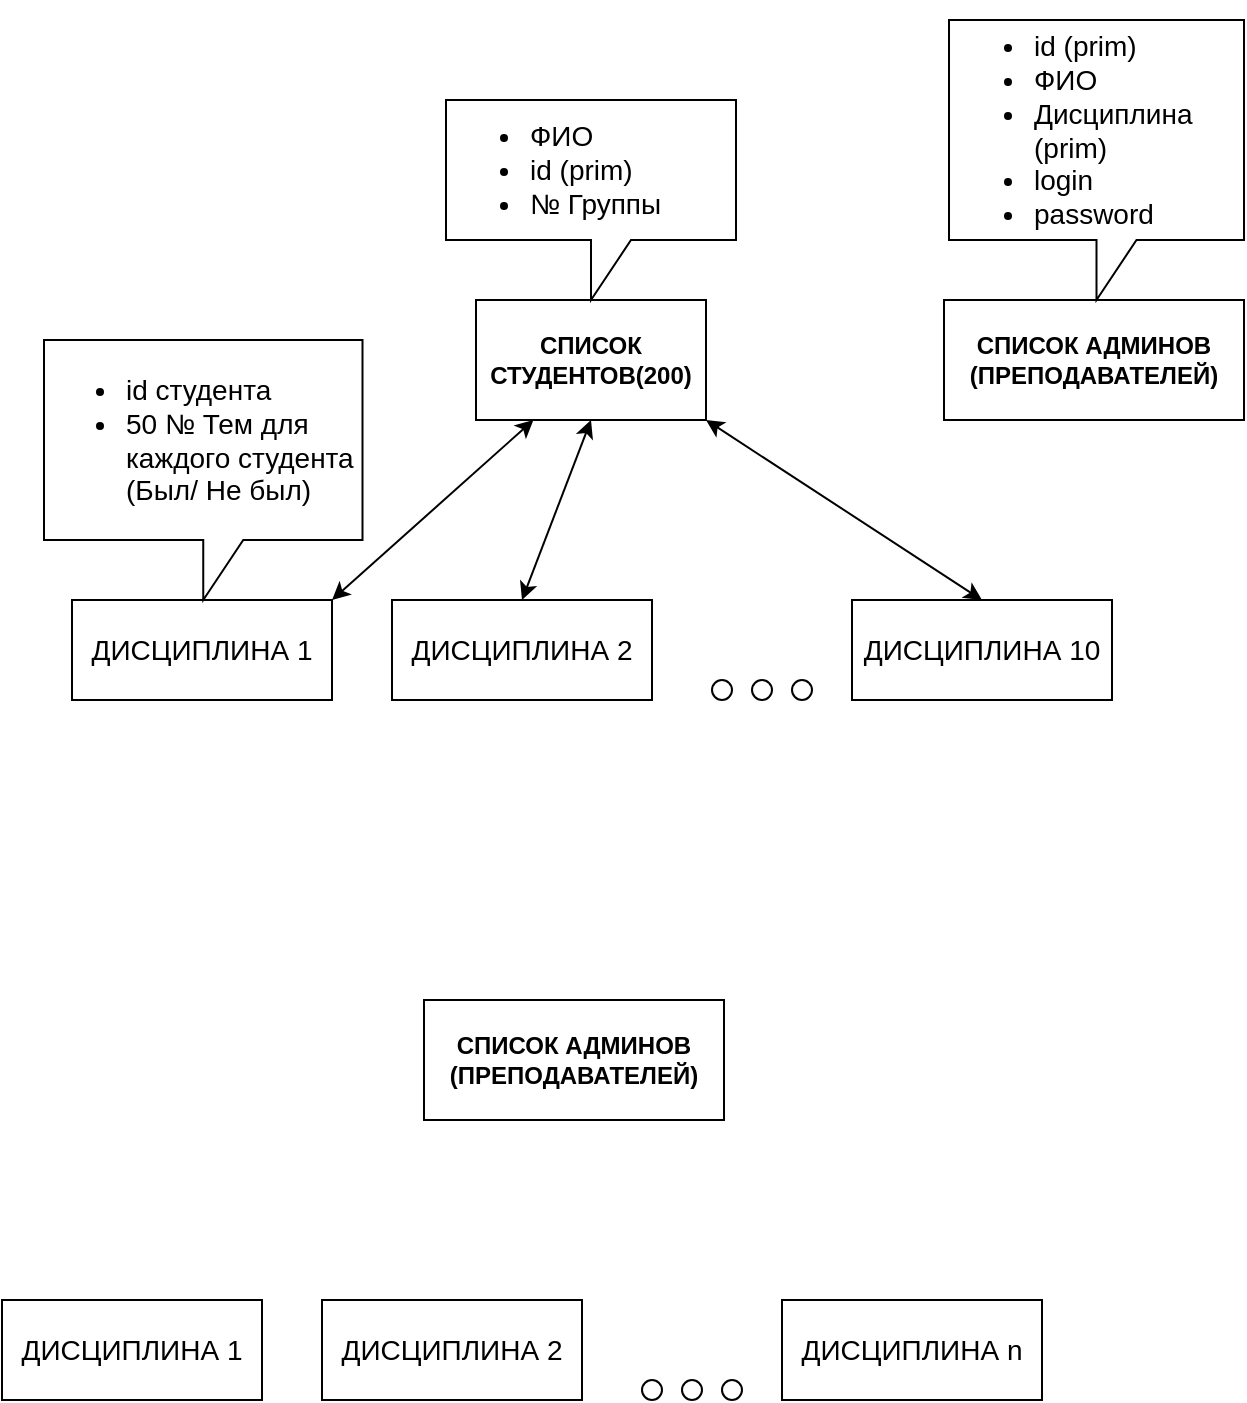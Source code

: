 <mxfile version="20.8.13" type="device" pages="5"><diagram id="H3z1fRxxmtfAui5TEs2_" name="db_main"><mxGraphModel dx="1050" dy="536" grid="1" gridSize="10" guides="1" tooltips="1" connect="1" arrows="1" fold="1" page="1" pageScale="1" pageWidth="827" pageHeight="1169" math="0" shadow="0"><root><mxCell id="0"/><mxCell id="1" parent="0"/><mxCell id="1p4kCCo7Tg7R1w2a4LeE-6" value="&lt;b&gt;СПИСОК СТУДЕНТОВ(200)&lt;/b&gt;" style="rounded=0;whiteSpace=wrap;html=1;" parent="1" vertex="1"><mxGeometry x="356" y="220" width="115" height="60" as="geometry"/></mxCell><mxCell id="1p4kCCo7Tg7R1w2a4LeE-7" value="&lt;div align=&quot;left&quot;&gt;&lt;ul&gt;&lt;li&gt;ФИО&lt;/li&gt;&lt;li&gt;id (prim)&lt;/li&gt;&lt;li&gt;№ Группы&lt;/li&gt;&lt;/ul&gt;&lt;/div&gt;" style="shape=callout;whiteSpace=wrap;html=1;perimeter=calloutPerimeter;fontSize=14;align=left;" parent="1" vertex="1"><mxGeometry x="341" y="120" width="145" height="100" as="geometry"/></mxCell><mxCell id="1p4kCCo7Tg7R1w2a4LeE-11" value="ДИСЦИПЛИНА 1" style="rounded=0;whiteSpace=wrap;html=1;fontSize=14;" parent="1" vertex="1"><mxGeometry x="154" y="370" width="130" height="50" as="geometry"/></mxCell><mxCell id="1p4kCCo7Tg7R1w2a4LeE-12" value="ДИСЦИПЛИНА 2" style="rounded=0;whiteSpace=wrap;html=1;fontSize=14;" parent="1" vertex="1"><mxGeometry x="314" y="370" width="130" height="50" as="geometry"/></mxCell><mxCell id="1p4kCCo7Tg7R1w2a4LeE-13" value="" style="ellipse;whiteSpace=wrap;html=1;aspect=fixed;fontSize=14;" parent="1" vertex="1"><mxGeometry x="474" y="410" width="10" height="10" as="geometry"/></mxCell><mxCell id="1p4kCCo7Tg7R1w2a4LeE-14" value="" style="ellipse;whiteSpace=wrap;html=1;aspect=fixed;fontSize=14;" parent="1" vertex="1"><mxGeometry x="494" y="410" width="10" height="10" as="geometry"/></mxCell><mxCell id="1p4kCCo7Tg7R1w2a4LeE-15" value="" style="ellipse;whiteSpace=wrap;html=1;aspect=fixed;fontSize=14;" parent="1" vertex="1"><mxGeometry x="514" y="410" width="10" height="10" as="geometry"/></mxCell><mxCell id="1p4kCCo7Tg7R1w2a4LeE-16" value="ДИСЦИПЛИНА 10" style="rounded=0;whiteSpace=wrap;html=1;fontSize=14;" parent="1" vertex="1"><mxGeometry x="544" y="370" width="130" height="50" as="geometry"/></mxCell><mxCell id="1p4kCCo7Tg7R1w2a4LeE-17" value="&lt;div align=&quot;left&quot;&gt;&lt;ul&gt;&lt;li&gt;id студента&lt;/li&gt;&lt;li&gt;&lt;div&gt;50 № Тем для каждого студента (Был/ Не был)&lt;br&gt;&lt;/div&gt;&lt;/li&gt;&lt;/ul&gt;&lt;/div&gt;" style="shape=callout;whiteSpace=wrap;html=1;perimeter=calloutPerimeter;fontSize=14;rotation=0;" parent="1" vertex="1"><mxGeometry x="140" y="240" width="159.25" height="130" as="geometry"/></mxCell><mxCell id="1p4kCCo7Tg7R1w2a4LeE-34" value="" style="endArrow=classic;startArrow=classic;html=1;rounded=0;fontSize=14;strokeWidth=1;entryX=0.25;entryY=1;entryDx=0;entryDy=0;exitX=1;exitY=0;exitDx=0;exitDy=0;" parent="1" source="1p4kCCo7Tg7R1w2a4LeE-11" target="1p4kCCo7Tg7R1w2a4LeE-6" edge="1"><mxGeometry width="50" height="50" relative="1" as="geometry"><mxPoint x="390" y="320" as="sourcePoint"/><mxPoint x="440" y="270" as="targetPoint"/><Array as="points"/></mxGeometry></mxCell><mxCell id="1p4kCCo7Tg7R1w2a4LeE-36" value="" style="endArrow=classic;startArrow=classic;html=1;rounded=0;fontSize=14;strokeWidth=1;entryX=0.5;entryY=1;entryDx=0;entryDy=0;exitX=0.5;exitY=0;exitDx=0;exitDy=0;" parent="1" source="1p4kCCo7Tg7R1w2a4LeE-12" target="1p4kCCo7Tg7R1w2a4LeE-6" edge="1"><mxGeometry width="50" height="50" relative="1" as="geometry"><mxPoint x="294" y="380" as="sourcePoint"/><mxPoint x="423.5" y="290" as="targetPoint"/><Array as="points"/></mxGeometry></mxCell><mxCell id="1p4kCCo7Tg7R1w2a4LeE-37" value="" style="endArrow=classic;startArrow=classic;html=1;rounded=0;fontSize=14;strokeWidth=1;exitX=0.5;exitY=0;exitDx=0;exitDy=0;entryX=1;entryY=1;entryDx=0;entryDy=0;" parent="1" source="1p4kCCo7Tg7R1w2a4LeE-16" target="1p4kCCo7Tg7R1w2a4LeE-6" edge="1"><mxGeometry width="50" height="50" relative="1" as="geometry"><mxPoint x="389" y="380" as="sourcePoint"/><mxPoint x="410" y="280" as="targetPoint"/><Array as="points"/></mxGeometry></mxCell><mxCell id="WbHsT8gpbQI9jYyJsPbB-1" value="&lt;div&gt;&lt;b&gt;СПИСОК АДМИНОВ&lt;/b&gt;&lt;/div&gt;&lt;div&gt;&lt;b&gt;(ПРЕПОДАВАТЕЛЕЙ)&lt;/b&gt;&lt;/div&gt;" style="rounded=0;whiteSpace=wrap;html=1;" parent="1" vertex="1"><mxGeometry x="590" y="220" width="150" height="60" as="geometry"/></mxCell><mxCell id="WbHsT8gpbQI9jYyJsPbB-2" value="&lt;div align=&quot;left&quot;&gt;&lt;ul&gt;&lt;li&gt;id (prim)&lt;/li&gt;&lt;li&gt;ФИО&lt;/li&gt;&lt;li&gt;Дисциплина (prim)&lt;/li&gt;&lt;li&gt;login&lt;/li&gt;&lt;li&gt;password&lt;br&gt;&lt;/li&gt;&lt;/ul&gt;&lt;/div&gt;" style="shape=callout;whiteSpace=wrap;html=1;perimeter=calloutPerimeter;fontSize=14;align=left;" parent="1" vertex="1"><mxGeometry x="592.5" y="80" width="147.5" height="140" as="geometry"/></mxCell><mxCell id="lc1674E4g9F0rDx97evh-1" value="&lt;div&gt;&lt;b&gt;СПИСОК АДМИНОВ&lt;/b&gt;&lt;/div&gt;&lt;div&gt;&lt;b&gt;(ПРЕПОДАВАТЕЛЕЙ)&lt;/b&gt;&lt;/div&gt;" style="rounded=0;whiteSpace=wrap;html=1;" parent="1" vertex="1"><mxGeometry x="330" y="570" width="150" height="60" as="geometry"/></mxCell><mxCell id="lc1674E4g9F0rDx97evh-3" value="ДИСЦИПЛИНА 1" style="rounded=0;whiteSpace=wrap;html=1;fontSize=14;" parent="1" vertex="1"><mxGeometry x="119" y="720" width="130" height="50" as="geometry"/></mxCell><mxCell id="lc1674E4g9F0rDx97evh-4" value="ДИСЦИПЛИНА 2" style="rounded=0;whiteSpace=wrap;html=1;fontSize=14;" parent="1" vertex="1"><mxGeometry x="279" y="720" width="130" height="50" as="geometry"/></mxCell><mxCell id="lc1674E4g9F0rDx97evh-5" value="" style="ellipse;whiteSpace=wrap;html=1;aspect=fixed;fontSize=14;" parent="1" vertex="1"><mxGeometry x="439" y="760" width="10" height="10" as="geometry"/></mxCell><mxCell id="lc1674E4g9F0rDx97evh-6" value="" style="ellipse;whiteSpace=wrap;html=1;aspect=fixed;fontSize=14;" parent="1" vertex="1"><mxGeometry x="459" y="760" width="10" height="10" as="geometry"/></mxCell><mxCell id="lc1674E4g9F0rDx97evh-7" value="" style="ellipse;whiteSpace=wrap;html=1;aspect=fixed;fontSize=14;" parent="1" vertex="1"><mxGeometry x="479" y="760" width="10" height="10" as="geometry"/></mxCell><mxCell id="lc1674E4g9F0rDx97evh-8" value="ДИСЦИПЛИНА n" style="rounded=0;whiteSpace=wrap;html=1;fontSize=14;" parent="1" vertex="1"><mxGeometry x="509" y="720" width="130" height="50" as="geometry"/></mxCell></root></mxGraphModel></diagram><diagram id="ak_hgXHe-QGhJetCaG42" name="show_result"><mxGraphModel dx="1500" dy="766" grid="1" gridSize="10" guides="1" tooltips="1" connect="1" arrows="1" fold="1" page="1" pageScale="1" pageWidth="827" pageHeight="1169" math="0" shadow="0"><root><mxCell id="0"/><mxCell id="1" parent="0"/><mxCell id="hrRn6Tapt2A13T-e5H3b-41" value="" style="edgeStyle=orthogonalEdgeStyle;rounded=0;orthogonalLoop=1;jettySize=auto;html=1;fontSize=14;strokeWidth=1;" parent="1" source="9iq5qGJdiig741qk1qxT-4" target="hrRn6Tapt2A13T-e5H3b-17" edge="1"><mxGeometry relative="1" as="geometry"><Array as="points"><mxPoint x="160" y="355"/></Array></mxGeometry></mxCell><mxCell id="pCSbbuvdth7XlMWZtRkB-2" style="edgeStyle=orthogonalEdgeStyle;rounded=0;orthogonalLoop=1;jettySize=auto;html=1;entryX=0.5;entryY=0;entryDx=0;entryDy=0;" parent="1" source="9iq5qGJdiig741qk1qxT-4" target="pCSbbuvdth7XlMWZtRkB-1" edge="1"><mxGeometry relative="1" as="geometry"/></mxCell><mxCell id="9iq5qGJdiig741qk1qxT-4" value="&lt;div&gt;ЗАПРОС В БД, УЧИТЫВАЯ ПАРАМЕТРЫ:&lt;/div&gt;&lt;div align=&quot;left&quot;&gt;&lt;ul&gt;&lt;li&gt;Группа&lt;/li&gt;&lt;li&gt;Преподаватель&lt;br&gt;&lt;/li&gt;&lt;/ul&gt;&lt;/div&gt;" style="rounded=0;whiteSpace=wrap;html=1;fontSize=14;" parent="1" vertex="1"><mxGeometry x="327" y="290" width="173.5" height="130" as="geometry"/></mxCell><mxCell id="hrRn6Tapt2A13T-e5H3b-4" style="edgeStyle=orthogonalEdgeStyle;rounded=0;orthogonalLoop=1;jettySize=auto;html=1;entryX=0.5;entryY=0;entryDx=0;entryDy=0;fontSize=14;strokeWidth=1;" parent="1" source="hrRn6Tapt2A13T-e5H3b-1" target="hrRn6Tapt2A13T-e5H3b-2" edge="1"><mxGeometry relative="1" as="geometry"/></mxCell><mxCell id="hrRn6Tapt2A13T-e5H3b-1" value="ХОЧУ ПОСМОТРЕТЬ ПРОПУСКИ" style="rounded=0;whiteSpace=wrap;html=1;fontSize=14;" parent="1" vertex="1"><mxGeometry x="346" y="10" width="136" height="60" as="geometry"/></mxCell><mxCell id="hrRn6Tapt2A13T-e5H3b-8" value="" style="edgeStyle=orthogonalEdgeStyle;rounded=0;orthogonalLoop=1;jettySize=auto;html=1;fontSize=14;strokeWidth=1;" parent="1" source="hrRn6Tapt2A13T-e5H3b-2" target="hrRn6Tapt2A13T-e5H3b-7" edge="1"><mxGeometry relative="1" as="geometry"/></mxCell><mxCell id="hrRn6Tapt2A13T-e5H3b-2" value="ПО КОНКРЕТНОЙ &lt;b&gt;ГРУППЕ&lt;/b&gt;" style="rounded=0;whiteSpace=wrap;html=1;fontSize=14;" parent="1" vertex="1"><mxGeometry x="354" y="90" width="120" height="60" as="geometry"/></mxCell><mxCell id="hrRn6Tapt2A13T-e5H3b-9" value="" style="edgeStyle=orthogonalEdgeStyle;rounded=0;orthogonalLoop=1;jettySize=auto;html=1;fontSize=14;strokeWidth=1;" parent="1" source="hrRn6Tapt2A13T-e5H3b-7" target="9iq5qGJdiig741qk1qxT-4" edge="1"><mxGeometry relative="1" as="geometry"/></mxCell><mxCell id="hrRn6Tapt2A13T-e5H3b-7" value="&lt;div&gt;ВЫБОР &lt;br&gt;&lt;/div&gt;&lt;div&gt;&lt;b&gt;ГРУППЫ&lt;br&gt;&lt;/b&gt;&lt;/div&gt;" style="rounded=0;whiteSpace=wrap;html=1;fontSize=14;" parent="1" vertex="1"><mxGeometry x="354" y="200" width="120" height="60" as="geometry"/></mxCell><mxCell id="hrRn6Tapt2A13T-e5H3b-17" value="&lt;div&gt;ПРЕДСТАВЛЕНИЕ РЕЗУЛЬТАТОВ В ФОРМЕ:&lt;/div&gt;&lt;div&gt;&lt;br&gt;&lt;/div&gt;" style="rounded=0;whiteSpace=wrap;html=1;fontSize=14;" parent="1" vertex="1"><mxGeometry x="90" y="410" width="140" height="80" as="geometry"/></mxCell><mxCell id="hrRn6Tapt2A13T-e5H3b-28" value="Отчёт по пропускам &quot;Предмет 1&quot;" style="shape=table;startSize=30;container=1;collapsible=0;childLayout=tableLayout;fontStyle=1;align=center;fontSize=14;" parent="1" vertex="1"><mxGeometry x="30" y="490" width="260" height="203" as="geometry"/></mxCell><mxCell id="hrRn6Tapt2A13T-e5H3b-29" value="" style="shape=tableRow;horizontal=0;startSize=0;swimlaneHead=0;swimlaneBody=0;top=0;left=0;bottom=0;right=0;collapsible=0;dropTarget=0;fillColor=none;points=[[0,0.5],[1,0.5]];portConstraint=eastwest;fontSize=14;" parent="hrRn6Tapt2A13T-e5H3b-28" vertex="1"><mxGeometry y="30" width="260" height="60" as="geometry"/></mxCell><mxCell id="hrRn6Tapt2A13T-e5H3b-30" value="" style="shape=partialRectangle;html=1;whiteSpace=wrap;connectable=0;fillColor=none;top=0;left=0;bottom=0;right=0;overflow=hidden;fontSize=14;" parent="hrRn6Tapt2A13T-e5H3b-29" vertex="1"><mxGeometry width="86" height="60" as="geometry"><mxRectangle width="86" height="60" as="alternateBounds"/></mxGeometry></mxCell><mxCell id="hrRn6Tapt2A13T-e5H3b-31" value="Тема№1" style="shape=partialRectangle;html=1;whiteSpace=wrap;connectable=0;fillColor=none;top=0;left=0;bottom=0;right=0;overflow=hidden;fontSize=14;" parent="hrRn6Tapt2A13T-e5H3b-29" vertex="1"><mxGeometry x="86" width="90" height="60" as="geometry"><mxRectangle width="90" height="60" as="alternateBounds"/></mxGeometry></mxCell><mxCell id="hrRn6Tapt2A13T-e5H3b-32" value="Тема№2" style="shape=partialRectangle;html=1;whiteSpace=wrap;connectable=0;fillColor=none;top=0;left=0;bottom=0;right=0;overflow=hidden;fontSize=14;" parent="hrRn6Tapt2A13T-e5H3b-29" vertex="1"><mxGeometry x="176" width="84" height="60" as="geometry"><mxRectangle width="84" height="60" as="alternateBounds"/></mxGeometry></mxCell><mxCell id="hrRn6Tapt2A13T-e5H3b-33" value="" style="shape=tableRow;horizontal=0;startSize=0;swimlaneHead=0;swimlaneBody=0;top=0;left=0;bottom=0;right=0;collapsible=0;dropTarget=0;fillColor=none;points=[[0,0.5],[1,0.5]];portConstraint=eastwest;fontSize=14;" parent="hrRn6Tapt2A13T-e5H3b-28" vertex="1"><mxGeometry y="90" width="260" height="56" as="geometry"/></mxCell><mxCell id="hrRn6Tapt2A13T-e5H3b-34" value="ФИО 1" style="shape=partialRectangle;html=1;whiteSpace=wrap;connectable=0;fillColor=none;top=0;left=0;bottom=0;right=0;overflow=hidden;fontSize=14;" parent="hrRn6Tapt2A13T-e5H3b-33" vertex="1"><mxGeometry width="86" height="56" as="geometry"><mxRectangle width="86" height="56" as="alternateBounds"/></mxGeometry></mxCell><mxCell id="hrRn6Tapt2A13T-e5H3b-35" value="Был/Не был" style="shape=partialRectangle;html=1;whiteSpace=wrap;connectable=0;fillColor=none;top=0;left=0;bottom=0;right=0;overflow=hidden;fontSize=14;" parent="hrRn6Tapt2A13T-e5H3b-33" vertex="1"><mxGeometry x="86" width="90" height="56" as="geometry"><mxRectangle width="90" height="56" as="alternateBounds"/></mxGeometry></mxCell><mxCell id="hrRn6Tapt2A13T-e5H3b-36" value="..." style="shape=partialRectangle;html=1;whiteSpace=wrap;connectable=0;fillColor=none;top=0;left=0;bottom=0;right=0;overflow=hidden;fontSize=14;" parent="hrRn6Tapt2A13T-e5H3b-33" vertex="1"><mxGeometry x="176" width="84" height="56" as="geometry"><mxRectangle width="84" height="56" as="alternateBounds"/></mxGeometry></mxCell><mxCell id="hrRn6Tapt2A13T-e5H3b-37" value="" style="shape=tableRow;horizontal=0;startSize=0;swimlaneHead=0;swimlaneBody=0;top=0;left=0;bottom=0;right=0;collapsible=0;dropTarget=0;fillColor=none;points=[[0,0.5],[1,0.5]];portConstraint=eastwest;fontSize=14;" parent="hrRn6Tapt2A13T-e5H3b-28" vertex="1"><mxGeometry y="146" width="260" height="57" as="geometry"/></mxCell><mxCell id="hrRn6Tapt2A13T-e5H3b-38" value="ФИО 2" style="shape=partialRectangle;html=1;whiteSpace=wrap;connectable=0;fillColor=none;top=0;left=0;bottom=0;right=0;overflow=hidden;fontSize=14;" parent="hrRn6Tapt2A13T-e5H3b-37" vertex="1"><mxGeometry width="86" height="57" as="geometry"><mxRectangle width="86" height="57" as="alternateBounds"/></mxGeometry></mxCell><mxCell id="hrRn6Tapt2A13T-e5H3b-39" value="...." style="shape=partialRectangle;html=1;whiteSpace=wrap;connectable=0;fillColor=none;top=0;left=0;bottom=0;right=0;overflow=hidden;fontSize=14;" parent="hrRn6Tapt2A13T-e5H3b-37" vertex="1"><mxGeometry x="86" width="90" height="57" as="geometry"><mxRectangle width="90" height="57" as="alternateBounds"/></mxGeometry></mxCell><mxCell id="hrRn6Tapt2A13T-e5H3b-40" value="...." style="shape=partialRectangle;html=1;whiteSpace=wrap;connectable=0;fillColor=none;top=0;left=0;bottom=0;right=0;overflow=hidden;fontSize=14;" parent="hrRn6Tapt2A13T-e5H3b-37" vertex="1"><mxGeometry x="176" width="84" height="57" as="geometry"><mxRectangle width="84" height="57" as="alternateBounds"/></mxGeometry></mxCell><mxCell id="frYpmijDT2YbZrAn03By-1" value="" style="edgeStyle=orthogonalEdgeStyle;rounded=0;orthogonalLoop=1;jettySize=auto;html=1;" edge="1" parent="1" source="pCSbbuvdth7XlMWZtRkB-1" target="pCSbbuvdth7XlMWZtRkB-3"><mxGeometry relative="1" as="geometry"/></mxCell><mxCell id="pCSbbuvdth7XlMWZtRkB-1" value="&lt;b&gt;ФОРМИРОВАНИЕ СПИСКА СО СТАТИСТИКОЙ ПО ВСЕМ ПРЕДМЕТАМ ДЛЯ КАЖДОГО СТУДЕНТА&lt;/b&gt;" style="rounded=0;whiteSpace=wrap;html=1;" parent="1" vertex="1"><mxGeometry x="550" y="410" width="190" height="80" as="geometry"/></mxCell><mxCell id="pCSbbuvdth7XlMWZtRkB-3" value="ПО ЩЕЛЧКУ НА &lt;b&gt;ФИО &lt;/b&gt;СТУДЕНТА ПОКАЗ ЕГО В ПРАВОЙ ЧАСТИ ЭКРАНА" style="rounded=0;whiteSpace=wrap;html=1;" parent="1" vertex="1"><mxGeometry x="582.5" y="530" width="125" height="105" as="geometry"/></mxCell></root></mxGraphModel></diagram><diagram id="rSMERT0PvRXMpHC2qjdB" name="add_group"><mxGraphModel dx="1050" dy="536" grid="1" gridSize="10" guides="1" tooltips="1" connect="1" arrows="1" fold="1" page="1" pageScale="1" pageWidth="827" pageHeight="1169" math="0" shadow="0"><root><mxCell id="0"/><mxCell id="1" parent="0"/><mxCell id="FMC_NESiqxIayuwVH0iW-6" value="" style="edgeStyle=orthogonalEdgeStyle;rounded=0;orthogonalLoop=1;jettySize=auto;html=1;" edge="1" parent="1" source="FMC_NESiqxIayuwVH0iW-1" target="FMC_NESiqxIayuwVH0iW-5"><mxGeometry relative="1" as="geometry"/></mxCell><mxCell id="FMC_NESiqxIayuwVH0iW-1" value="НАЖАТИЕ НА КНОПКУ &quot;ДОБАВИТЬ ГРУППУ&quot;" style="rounded=0;whiteSpace=wrap;html=1;" vertex="1" parent="1"><mxGeometry x="344" y="120" width="140" height="40" as="geometry"/></mxCell><mxCell id="FMC_NESiqxIayuwVH0iW-4" value="" style="edgeStyle=orthogonalEdgeStyle;rounded=0;orthogonalLoop=1;jettySize=auto;html=1;" edge="1" parent="1" source="FMC_NESiqxIayuwVH0iW-2" target="FMC_NESiqxIayuwVH0iW-1"><mxGeometry relative="1" as="geometry"/></mxCell><mxCell id="FMC_NESiqxIayuwVH0iW-2" value="ВЫБОР ГРУППЫ И ПРЕДМЕТА К КОТОРОМУ СОБЕРАЮТСЯ ДОБАВИТЬ" style="whiteSpace=wrap;html=1;rounded=0;" vertex="1" parent="1"><mxGeometry x="346" y="10" width="136" height="90" as="geometry"/></mxCell><mxCell id="FMC_NESiqxIayuwVH0iW-8" value="" style="edgeStyle=orthogonalEdgeStyle;rounded=0;orthogonalLoop=1;jettySize=auto;html=1;" edge="1" parent="1" source="FMC_NESiqxIayuwVH0iW-5" target="FMC_NESiqxIayuwVH0iW-7"><mxGeometry relative="1" as="geometry"/></mxCell><mxCell id="FMC_NESiqxIayuwVH0iW-5" value="ПОИСК В ГЛАВНОЙ СТУДЕНЧЕСКОЙ ТАБЛИЦЕ ВСЕХ СТУДЕНТОВ С НУЖНОЙ ГРУППОЙ" style="whiteSpace=wrap;html=1;rounded=0;" vertex="1" parent="1"><mxGeometry x="315.63" y="180" width="196.75" height="70" as="geometry"/></mxCell><mxCell id="FMC_NESiqxIayuwVH0iW-7" value="&lt;div&gt;СОЗДАНИЕ В ТАБЛИЦЕ С ПРЕДМЕТОМ ЗАПИСИ ПО КАЖДОМУ НОВОМУ СТУДЕНТУ, СОГЛАСНО СТОЛБЦАМ:&lt;/div&gt;&lt;div align=&quot;left&quot;&gt;&lt;ul&gt;&lt;li&gt;id студента (внешний ключ, ссылка на главную таблицу студентов)&lt;/li&gt;&lt;li&gt;id преподавателя(внешний ключ, ссылка на главную таблицу учителей), который добавил группу этого студента к своему предмету&lt;/li&gt;&lt;li&gt;все темы предмета&lt;br&gt;&lt;/li&gt;&lt;/ul&gt;&lt;/div&gt;" style="whiteSpace=wrap;html=1;rounded=0;" vertex="1" parent="1"><mxGeometry x="229.51" y="270" width="369" height="160" as="geometry"/></mxCell></root></mxGraphModel></diagram><diagram id="fDyHqmRP6J0A-iCI51l-" name="ФУНКЦИОНИРОВАНИЕ САЙТА"><mxGraphModel dx="2482" dy="721" grid="1" gridSize="10" guides="1" tooltips="1" connect="1" arrows="1" fold="1" page="1" pageScale="1" pageWidth="1169" pageHeight="1654" math="0" shadow="0"><root><mxCell id="0"/><mxCell id="1" parent="0"/><mxCell id="rHj5YPGWPjAteqExex-9-9" value="" style="edgeStyle=orthogonalEdgeStyle;rounded=0;orthogonalLoop=1;jettySize=auto;html=1;" parent="1" source="0QmMe1wcmd8U_Z3ZSDG8-1" target="rHj5YPGWPjAteqExex-9-6" edge="1"><mxGeometry relative="1" as="geometry"/></mxCell><mxCell id="0QmMe1wcmd8U_Z3ZSDG8-1" value="АВТОРИЗАЦИЯ. ВВОД ЛОГИНА И ПАРОЛЯ" style="rounded=0;whiteSpace=wrap;html=1;" parent="1" vertex="1"><mxGeometry x="65" y="10" width="120" height="50" as="geometry"/></mxCell><mxCell id="CBXQOnYyvMLbSjh2jRYi-2" value="" style="edgeStyle=orthogonalEdgeStyle;rounded=0;orthogonalLoop=1;jettySize=auto;html=1;" parent="1" source="rHj5YPGWPjAteqExex-9-1" target="CBXQOnYyvMLbSjh2jRYi-1" edge="1"><mxGeometry relative="1" as="geometry"/></mxCell><mxCell id="rHj5YPGWPjAteqExex-9-1" value="ЗАНЕСЕНИЕ В КУКИ id учителя" style="rounded=0;whiteSpace=wrap;html=1;" parent="1" vertex="1"><mxGeometry x="65" y="200" width="120" height="50" as="geometry"/></mxCell><mxCell id="rHj5YPGWPjAteqExex-9-8" value="" style="edgeStyle=orthogonalEdgeStyle;rounded=0;orthogonalLoop=1;jettySize=auto;html=1;" parent="1" source="rHj5YPGWPjAteqExex-9-6" target="rHj5YPGWPjAteqExex-9-1" edge="1"><mxGeometry relative="1" as="geometry"/></mxCell><mxCell id="rHj5YPGWPjAteqExex-9-6" value="&lt;div&gt;ДАННЫЕ ВЕРНЫЕ. ВХОД&lt;/div&gt;" style="rounded=0;whiteSpace=wrap;html=1;" parent="1" vertex="1"><mxGeometry x="65" y="110" width="120" height="60" as="geometry"/></mxCell><mxCell id="rHj5YPGWPjAteqExex-9-14" style="edgeStyle=orthogonalEdgeStyle;rounded=0;orthogonalLoop=1;jettySize=auto;html=1;" parent="1" source="rHj5YPGWPjAteqExex-9-10" edge="1"><mxGeometry relative="1" as="geometry"><mxPoint x="185" y="40" as="targetPoint"/><Array as="points"><mxPoint x="280" y="40"/><mxPoint x="185" y="40"/></Array></mxGeometry></mxCell><mxCell id="rHj5YPGWPjAteqExex-9-10" value="ДАННЫЕ НЕВЕРНЫЕ. ПОВТОРНЫЙ ВВОД" style="rounded=0;whiteSpace=wrap;html=1;" parent="1" vertex="1"><mxGeometry x="220" y="110" width="120" height="60" as="geometry"/></mxCell><mxCell id="rHj5YPGWPjAteqExex-9-12" value="" style="endArrow=classic;html=1;rounded=0;exitX=1;exitY=1;exitDx=0;exitDy=0;entryX=0;entryY=0;entryDx=0;entryDy=0;" parent="1" source="0QmMe1wcmd8U_Z3ZSDG8-1" target="rHj5YPGWPjAteqExex-9-10" edge="1"><mxGeometry width="50" height="50" relative="1" as="geometry"><mxPoint x="110" y="210" as="sourcePoint"/><mxPoint x="160" y="160" as="targetPoint"/></mxGeometry></mxCell><mxCell id="rHj5YPGWPjAteqExex-9-18" value="" style="edgeStyle=orthogonalEdgeStyle;rounded=0;orthogonalLoop=1;jettySize=auto;html=1;exitX=0;exitY=0.25;exitDx=0;exitDy=0;entryX=1;entryY=0.5;entryDx=0;entryDy=0;" parent="1" source="ZWdAU5zbRTH1vWkyCFGG-1" target="rHj5YPGWPjAteqExex-9-17" edge="1"><mxGeometry relative="1" as="geometry"><Array as="points"><mxPoint x="400" y="415"/></Array><mxPoint x="290" y="445" as="sourcePoint"/></mxGeometry></mxCell><mxCell id="ZWdAU5zbRTH1vWkyCFGG-4" value="" style="edgeStyle=orthogonalEdgeStyle;rounded=0;orthogonalLoop=1;jettySize=auto;html=1;entryX=0.584;entryY=0.013;entryDx=0;entryDy=0;entryPerimeter=0;" edge="1" parent="1" source="rHj5YPGWPjAteqExex-9-17" target="CBXQOnYyvMLbSjh2jRYi-19"><mxGeometry relative="1" as="geometry"/></mxCell><mxCell id="rHj5YPGWPjAteqExex-9-17" value="&lt;b&gt;&quot;СТРАНИЦА 1&quot; ПО ВЫБОРУ ГРУППЫ&lt;/b&gt;(почти не отличается от страницы 2)&lt;b&gt;&lt;br&gt;&lt;/b&gt;" style="rounded=0;whiteSpace=wrap;html=1;" parent="1" vertex="1"><mxGeometry x="52.51" y="375" width="144.99" height="80" as="geometry"/></mxCell><mxCell id="CBXQOnYyvMLbSjh2jRYi-6" style="edgeStyle=orthogonalEdgeStyle;rounded=0;orthogonalLoop=1;jettySize=auto;html=1;entryX=0.5;entryY=0;entryDx=0;entryDy=0;" parent="1" source="CBXQOnYyvMLbSjh2jRYi-1" target="CBXQOnYyvMLbSjh2jRYi-3" edge="1"><mxGeometry relative="1" as="geometry"/></mxCell><mxCell id="CBXQOnYyvMLbSjh2jRYi-10" style="edgeStyle=orthogonalEdgeStyle;rounded=0;orthogonalLoop=1;jettySize=auto;html=1;entryX=0.5;entryY=0;entryDx=0;entryDy=0;" parent="1" source="CBXQOnYyvMLbSjh2jRYi-1" target="CBXQOnYyvMLbSjh2jRYi-5" edge="1"><mxGeometry relative="1" as="geometry"/></mxCell><mxCell id="CBXQOnYyvMLbSjh2jRYi-1" value="СКОЛЬКО ПРЕДМЕТОВ ВЕДЁТ ПРЕПОДАВАТЕЛЬ" style="rounded=0;whiteSpace=wrap;html=1;" parent="1" vertex="1"><mxGeometry x="65" y="280" width="120" height="60" as="geometry"/></mxCell><mxCell id="CBXQOnYyvMLbSjh2jRYi-15" style="edgeStyle=orthogonalEdgeStyle;rounded=0;orthogonalLoop=1;jettySize=auto;html=1;entryX=0;entryY=0.5;entryDx=0;entryDy=0;" parent="1" source="CBXQOnYyvMLbSjh2jRYi-3" target="rHj5YPGWPjAteqExex-9-17" edge="1"><mxGeometry relative="1" as="geometry"><mxPoint x="30" y="510" as="targetPoint"/><Array as="points"><mxPoint x="-60" y="415"/></Array></mxGeometry></mxCell><mxCell id="CBXQOnYyvMLbSjh2jRYi-3" value="1 ПРЕДМЕТ" style="rounded=0;whiteSpace=wrap;html=1;" parent="1" vertex="1"><mxGeometry x="-80" y="350" width="80" height="20" as="geometry"/></mxCell><mxCell id="ZWdAU5zbRTH1vWkyCFGG-2" style="edgeStyle=orthogonalEdgeStyle;rounded=0;orthogonalLoop=1;jettySize=auto;html=1;entryX=0.885;entryY=-0.02;entryDx=0;entryDy=0;entryPerimeter=0;" edge="1" parent="1" source="CBXQOnYyvMLbSjh2jRYi-5" target="ZWdAU5zbRTH1vWkyCFGG-1"><mxGeometry relative="1" as="geometry"><mxPoint x="430" y="390" as="targetPoint"/></mxGeometry></mxCell><mxCell id="CBXQOnYyvMLbSjh2jRYi-5" value="БОЛЕЕ 1" style="rounded=0;whiteSpace=wrap;html=1;" parent="1" vertex="1"><mxGeometry x="228.75" y="350" width="70" height="20" as="geometry"/></mxCell><mxCell id="CBXQOnYyvMLbSjh2jRYi-16" value="переадресация" style="edgeLabel;html=1;align=center;verticalAlign=middle;resizable=0;points=[];rotation=0;" parent="1" vertex="1" connectable="0"><mxGeometry x="-10.0" y="415" as="geometry"/></mxCell><mxCell id="CBXQOnYyvMLbSjh2jRYi-17" value="переадресация" style="edgeLabel;html=1;align=center;verticalAlign=middle;resizable=0;points=[];rotation=0;" parent="1" vertex="1" connectable="0"><mxGeometry x="260" y="415" as="geometry"/></mxCell><mxCell id="ZWdAU5zbRTH1vWkyCFGG-6" style="edgeStyle=orthogonalEdgeStyle;rounded=0;orthogonalLoop=1;jettySize=auto;html=1;entryX=0.5;entryY=0;entryDx=0;entryDy=0;" edge="1" parent="1" source="CBXQOnYyvMLbSjh2jRYi-19" target="ZWdAU5zbRTH1vWkyCFGG-5"><mxGeometry relative="1" as="geometry"><Array as="points"><mxPoint x="200" y="580"/><mxPoint x="200" y="580"/></Array></mxGeometry></mxCell><mxCell id="CBXQOnYyvMLbSjh2jRYi-19" value="ДОБАВЛЕНИЕ НА &lt;b&gt;СТРАНИЦЕ ВЫБОРА&lt;/b&gt; ИМЕНИ УЧИТЕЛЯ И ПРЕДМЕТА (данные вытягиваются из БД согласно id из cookie)" style="rounded=0;whiteSpace=wrap;html=1;" parent="1" vertex="1"><mxGeometry x="-20" y="480" width="248.75" height="80" as="geometry"/></mxCell><mxCell id="CBXQOnYyvMLbSjh2jRYi-24" value="" style="edgeStyle=orthogonalEdgeStyle;rounded=0;orthogonalLoop=1;jettySize=auto;html=1;" parent="1" source="CBXQOnYyvMLbSjh2jRYi-21" edge="1"><mxGeometry relative="1" as="geometry"><mxPoint x="-345.01" y="720" as="targetPoint"/></mxGeometry></mxCell><mxCell id="CBXQOnYyvMLbSjh2jRYi-21" value="ВЫБОР ГРУППЫ&amp;nbsp; И КЛИК НА КНОПКУ &quot;&lt;b&gt;ПОКАЗАТЬ&lt;/b&gt;&quot;" style="rounded=0;whiteSpace=wrap;html=1;" parent="1" vertex="1"><mxGeometry x="-405.63" y="620" width="120" height="60" as="geometry"/></mxCell><mxCell id="XyigzDBOmU3Z4aNdFO5b-1" value="" style="edgeStyle=orthogonalEdgeStyle;rounded=0;orthogonalLoop=1;jettySize=auto;html=1;fontSize=14;strokeWidth=1;" parent="1" source="XyigzDBOmU3Z4aNdFO5b-3" target="XyigzDBOmU3Z4aNdFO5b-4" edge="1"><mxGeometry relative="1" as="geometry"><Array as="points"><mxPoint x="-490" y="785"/></Array></mxGeometry></mxCell><mxCell id="XyigzDBOmU3Z4aNdFO5b-2" style="edgeStyle=orthogonalEdgeStyle;rounded=0;orthogonalLoop=1;jettySize=auto;html=1;entryX=0.5;entryY=0;entryDx=0;entryDy=0;exitX=1;exitY=0.5;exitDx=0;exitDy=0;" parent="1" source="XyigzDBOmU3Z4aNdFO5b-3" target="XyigzDBOmU3Z4aNdFO5b-12" edge="1"><mxGeometry relative="1" as="geometry"/></mxCell><mxCell id="XyigzDBOmU3Z4aNdFO5b-3" value="&lt;div&gt;ЗАПРОС В БД, УЧИТЫВАЯ ПАРАМЕТРЫ:&lt;/div&gt;&lt;div align=&quot;left&quot;&gt;&lt;ul&gt;&lt;li&gt;Группа&lt;/li&gt;&lt;li&gt;Преподаватель&lt;br&gt;&lt;/li&gt;&lt;/ul&gt;&lt;/div&gt;" style="rounded=0;whiteSpace=wrap;html=1;fontSize=14;" parent="1" vertex="1"><mxGeometry x="-432.38" y="720" width="173.5" height="130" as="geometry"/></mxCell><mxCell id="XyigzDBOmU3Z4aNdFO5b-4" value="&lt;div&gt;ПРЕДСТАВЛЕНИЕ РЕЗУЛЬТАТОВ В ФОРМЕ &lt;u&gt;ТАБЛИЦЫ &lt;/u&gt;&lt;br&gt;&lt;/div&gt;&lt;div&gt;&lt;br&gt;&lt;/div&gt;" style="rounded=0;whiteSpace=wrap;html=1;fontSize=14;" parent="1" vertex="1"><mxGeometry x="-600" y="870" width="140" height="80" as="geometry"/></mxCell><mxCell id="XyigzDBOmU3Z4aNdFO5b-11" value="" style="edgeStyle=orthogonalEdgeStyle;rounded=0;orthogonalLoop=1;jettySize=auto;html=1;" parent="1" source="XyigzDBOmU3Z4aNdFO5b-12" target="XyigzDBOmU3Z4aNdFO5b-13" edge="1"><mxGeometry relative="1" as="geometry"/></mxCell><mxCell id="XyigzDBOmU3Z4aNdFO5b-12" value="&lt;b&gt;ФОРМИРОВАНИЕ СПИСКА СО СТАТИСТИКОЙ ПО ВСЕМ ПРЕДМЕТАМ ДЛЯ КАЖДОГО СТУДЕНТА&lt;/b&gt;" style="rounded=0;whiteSpace=wrap;html=1;" parent="1" vertex="1"><mxGeometry x="-300" y="870" width="190" height="80" as="geometry"/></mxCell><mxCell id="XyigzDBOmU3Z4aNdFO5b-13" value="ПО ЩЕЛЧКУ НА &lt;b&gt;ФИО &lt;/b&gt;СТУДЕНТА ПОКАЗ ЕГО В ПРАВОЙ ЧАСТИ ЭКРАНА" style="rounded=0;whiteSpace=wrap;html=1;" parent="1" vertex="1"><mxGeometry x="-278.75" y="980" width="147.5" height="60" as="geometry"/></mxCell><mxCell id="ZWdAU5zbRTH1vWkyCFGG-1" value="СТРАНИЦА ПО ВЫБОРУ ПРЕДМЕТА" style="rounded=0;whiteSpace=wrap;html=1;" vertex="1" parent="1"><mxGeometry x="315" y="400" width="130" height="50" as="geometry"/></mxCell><mxCell id="ZWdAU5zbRTH1vWkyCFGG-3" value="переадресация" style="edgeLabel;html=1;align=center;verticalAlign=middle;resizable=0;points=[];rotation=0;" vertex="1" connectable="0" parent="1"><mxGeometry x="370" y="360" as="geometry"/></mxCell><mxCell id="ZWdAU5zbRTH1vWkyCFGG-9" value="" style="edgeStyle=orthogonalEdgeStyle;rounded=0;orthogonalLoop=1;jettySize=auto;html=1;" edge="1" parent="1" source="ZWdAU5zbRTH1vWkyCFGG-5" target="ZWdAU5zbRTH1vWkyCFGG-8"><mxGeometry relative="1" as="geometry"/></mxCell><mxCell id="ZWdAU5zbRTH1vWkyCFGG-10" value="" style="edgeStyle=orthogonalEdgeStyle;rounded=0;orthogonalLoop=1;jettySize=auto;html=1;" edge="1" parent="1" source="ZWdAU5zbRTH1vWkyCFGG-5"><mxGeometry relative="1" as="geometry"><mxPoint x="-285" y="650" as="targetPoint"/><Array as="points"><mxPoint x="-285" y="650"/></Array></mxGeometry></mxCell><mxCell id="ZWdAU5zbRTH1vWkyCFGG-17" value="" style="edgeStyle=orthogonalEdgeStyle;rounded=0;orthogonalLoop=1;jettySize=auto;html=1;" edge="1" parent="1" source="ZWdAU5zbRTH1vWkyCFGG-5" target="ZWdAU5zbRTH1vWkyCFGG-16"><mxGeometry relative="1" as="geometry"/></mxCell><mxCell id="ZWdAU5zbRTH1vWkyCFGG-45" value="" style="edgeStyle=orthogonalEdgeStyle;rounded=0;orthogonalLoop=1;jettySize=auto;html=1;entryX=0.5;entryY=0;entryDx=0;entryDy=0;" edge="1" parent="1" source="ZWdAU5zbRTH1vWkyCFGG-5" target="ZWdAU5zbRTH1vWkyCFGG-46"><mxGeometry relative="1" as="geometry"><mxPoint x="10" y="760" as="targetPoint"/></mxGeometry></mxCell><mxCell id="ZWdAU5zbRTH1vWkyCFGG-5" value="&lt;b&gt;&quot;СТРАНИЦА 2&quot; &lt;/b&gt;ПО ВЫБОРУ ГРУППЫ" style="rounded=0;whiteSpace=wrap;html=1;" vertex="1" parent="1"><mxGeometry x="140" y="640" width="120" height="60" as="geometry"/></mxCell><mxCell id="ZWdAU5zbRTH1vWkyCFGG-12" value="" style="edgeStyle=orthogonalEdgeStyle;rounded=0;orthogonalLoop=1;jettySize=auto;html=1;" edge="1" parent="1" source="ZWdAU5zbRTH1vWkyCFGG-8" target="ZWdAU5zbRTH1vWkyCFGG-11"><mxGeometry relative="1" as="geometry"/></mxCell><mxCell id="ZWdAU5zbRTH1vWkyCFGG-8" value="КЛИК ПО КНОПКЕ &quot;&lt;b&gt;ОБНОВИТЬ&lt;/b&gt;&quot; (открывается после выбора группы)" style="whiteSpace=wrap;html=1;rounded=0;" vertex="1" parent="1"><mxGeometry x="550" y="640" width="120" height="60" as="geometry"/></mxCell><mxCell id="ZWdAU5zbRTH1vWkyCFGG-11" value="ПРОИСХОДИТ ОБНОВЛЕНИЕ ДАННЫХ ПО ВЫБРАНОЙ ГРУППЕ(переадресация на страницу со скриптом, и сразу же возвращение на &quot;страницу 2&quot; по выбору группы)" style="whiteSpace=wrap;html=1;rounded=0;" vertex="1" parent="1"><mxGeometry x="515" y="734" width="190" height="93" as="geometry"/></mxCell><mxCell id="ZWdAU5zbRTH1vWkyCFGG-14" value="" style="endArrow=classic;html=1;rounded=0;entryX=0.838;entryY=-0.071;entryDx=0;entryDy=0;entryPerimeter=0;" edge="1" parent="1" target="ZWdAU5zbRTH1vWkyCFGG-5"><mxGeometry width="50" height="50" relative="1" as="geometry"><mxPoint x="690" y="734" as="sourcePoint"/><mxPoint x="240" y="620" as="targetPoint"/><Array as="points"><mxPoint x="690" y="610"/><mxPoint x="241" y="610"/></Array></mxGeometry></mxCell><mxCell id="ZWdAU5zbRTH1vWkyCFGG-15" value="переадресация" style="edgeLabel;html=1;align=center;verticalAlign=middle;resizable=0;points=[];rotation=0;" vertex="1" connectable="0" parent="1"><mxGeometry x="490" y="610" as="geometry"/></mxCell><mxCell id="ZWdAU5zbRTH1vWkyCFGG-19" value="" style="edgeStyle=orthogonalEdgeStyle;rounded=0;orthogonalLoop=1;jettySize=auto;html=1;" edge="1" parent="1" source="ZWdAU5zbRTH1vWkyCFGG-16" target="ZWdAU5zbRTH1vWkyCFGG-18"><mxGeometry relative="1" as="geometry"/></mxCell><mxCell id="ZWdAU5zbRTH1vWkyCFGG-16" value="КЛИК ПО КНОПКЕ &quot;&lt;b&gt;ДОБАВИТЬ ГРУППУ&lt;/b&gt;&quot;" style="whiteSpace=wrap;html=1;rounded=0;" vertex="1" parent="1"><mxGeometry x="140" y="790" width="120" height="60" as="geometry"/></mxCell><mxCell id="ZWdAU5zbRTH1vWkyCFGG-22" value="" style="edgeStyle=orthogonalEdgeStyle;rounded=0;orthogonalLoop=1;jettySize=auto;html=1;" edge="1" parent="1" source="ZWdAU5zbRTH1vWkyCFGG-18" target="ZWdAU5zbRTH1vWkyCFGG-21"><mxGeometry relative="1" as="geometry"/></mxCell><mxCell id="ZWdAU5zbRTH1vWkyCFGG-18" value="СТРАНИЦА ПО ДОБАВЛЕНИЮ ГРУППЫ" style="whiteSpace=wrap;html=1;rounded=0;" vertex="1" parent="1"><mxGeometry x="140" y="990" width="120" height="60" as="geometry"/></mxCell><mxCell id="ZWdAU5zbRTH1vWkyCFGG-20" value="переадресация" style="edgeLabel;html=1;align=center;verticalAlign=middle;resizable=0;points=[];rotation=90;" vertex="1" connectable="0" parent="1"><mxGeometry x="200" y="920" as="geometry"/></mxCell><mxCell id="ZWdAU5zbRTH1vWkyCFGG-24" value="" style="edgeStyle=orthogonalEdgeStyle;rounded=0;orthogonalLoop=1;jettySize=auto;html=1;" edge="1" parent="1" source="ZWdAU5zbRTH1vWkyCFGG-21" target="ZWdAU5zbRTH1vWkyCFGG-23"><mxGeometry relative="1" as="geometry"/></mxCell><mxCell id="ZWdAU5zbRTH1vWkyCFGG-21" value="ВЫБОР ГРУППЫ, КОТОРУЮ УЧИТЕЛЬ ХОЧЕТ ДОБАВИТЬ" style="whiteSpace=wrap;html=1;rounded=0;" vertex="1" parent="1"><mxGeometry x="140" y="1070" width="120" height="60" as="geometry"/></mxCell><mxCell id="ZWdAU5zbRTH1vWkyCFGG-26" value="" style="edgeStyle=orthogonalEdgeStyle;rounded=0;orthogonalLoop=1;jettySize=auto;html=1;" edge="1" parent="1" source="ZWdAU5zbRTH1vWkyCFGG-23" target="ZWdAU5zbRTH1vWkyCFGG-25"><mxGeometry relative="1" as="geometry"/></mxCell><mxCell id="ZWdAU5zbRTH1vWkyCFGG-23" value="КЛИК &quot;&lt;b&gt;ДОБАВИТЬ&lt;/b&gt;&quot;" style="whiteSpace=wrap;html=1;rounded=0;" vertex="1" parent="1"><mxGeometry x="140" y="1150" width="120" height="60" as="geometry"/></mxCell><mxCell id="ZWdAU5zbRTH1vWkyCFGG-30" style="edgeStyle=orthogonalEdgeStyle;rounded=0;orthogonalLoop=1;jettySize=auto;html=1;exitX=0.25;exitY=0;exitDx=0;exitDy=0;entryX=0.75;entryY=1;entryDx=0;entryDy=0;" edge="1" parent="1" source="ZWdAU5zbRTH1vWkyCFGG-25" target="ZWdAU5zbRTH1vWkyCFGG-29"><mxGeometry relative="1" as="geometry"/></mxCell><mxCell id="ZWdAU5zbRTH1vWkyCFGG-25" value="ДОБАВЛЕНИЕ ГРУППЫ С ТАБЛИЦУ С ПРЕДМЕТОМ + У КАЖДОГО УЧЕНИКА В ТАБЛИЦЕ ЕСТЬ ГРАФА &quot;ПРЕПОДАВАТЕЛЬ&quot; КОТОРЫЙ ДОБАВИЛ ГРУППУ И ВЕДЁТ ПРЕДМЕТ" style="whiteSpace=wrap;html=1;rounded=0;" vertex="1" parent="1"><mxGeometry x="298.75" y="1150" width="351.25" height="60" as="geometry"/></mxCell><mxCell id="ZWdAU5zbRTH1vWkyCFGG-42" style="edgeStyle=orthogonalEdgeStyle;rounded=0;orthogonalLoop=1;jettySize=auto;html=1;exitX=0.25;exitY=0;exitDx=0;exitDy=0;entryX=1;entryY=0.75;entryDx=0;entryDy=0;" edge="1" parent="1" source="ZWdAU5zbRTH1vWkyCFGG-29" target="ZWdAU5zbRTH1vWkyCFGG-5"><mxGeometry relative="1" as="geometry"/></mxCell><mxCell id="ZWdAU5zbRTH1vWkyCFGG-29" value="КЛИК ПО КНОПКЕ &quot;&lt;b&gt;НАЗАД&lt;/b&gt;&quot;" style="rounded=0;whiteSpace=wrap;html=1;" vertex="1" parent="1"><mxGeometry x="298.75" y="1070" width="120" height="60" as="geometry"/></mxCell><mxCell id="ZWdAU5zbRTH1vWkyCFGG-32" value="переадресация" style="edgeLabel;html=1;align=center;verticalAlign=middle;resizable=0;points=[];rotation=90;" vertex="1" connectable="0" parent="1"><mxGeometry x="330" y="880" as="geometry"/></mxCell><mxCell id="ZWdAU5zbRTH1vWkyCFGG-48" value="" style="edgeStyle=orthogonalEdgeStyle;rounded=0;orthogonalLoop=1;jettySize=auto;html=1;" edge="1" parent="1" source="ZWdAU5zbRTH1vWkyCFGG-46" target="ZWdAU5zbRTH1vWkyCFGG-47"><mxGeometry relative="1" as="geometry"/></mxCell><mxCell id="ZWdAU5zbRTH1vWkyCFGG-46" value="&lt;div&gt;КЛИК ПО КНОПКЕ&lt;/div&gt;&lt;div&gt;&quot;&lt;b&gt;ВЫЙТИ&lt;/b&gt;&quot;&lt;br&gt;&lt;/div&gt;" style="rounded=0;whiteSpace=wrap;html=1;" vertex="1" parent="1"><mxGeometry x="-50" y="790" width="120" height="60" as="geometry"/></mxCell><mxCell id="ZWdAU5zbRTH1vWkyCFGG-47" value="СРАБАТЫВАНИЕ СКРИПТА: удаляется кук id, из-за это при переходе на любую страницу, будучи разлогининым, пользователя перекидывает на страницу авторизации. " style="whiteSpace=wrap;html=1;rounded=0;" vertex="1" parent="1"><mxGeometry x="-50" y="880" width="120" height="170" as="geometry"/></mxCell><mxCell id="ZWdAU5zbRTH1vWkyCFGG-50" value="" style="endArrow=classic;html=1;rounded=0;entryX=0;entryY=0.75;entryDx=0;entryDy=0;" edge="1" parent="1" target="ZWdAU5zbRTH1vWkyCFGG-5"><mxGeometry width="50" height="50" relative="1" as="geometry"><mxPoint x="70" y="910" as="sourcePoint"/><mxPoint x="120" y="700" as="targetPoint"/><Array as="points"><mxPoint x="110" y="910"/><mxPoint x="110" y="685"/></Array></mxGeometry></mxCell><mxCell id="ZWdAU5zbRTH1vWkyCFGG-51" value="переадресация" style="edgeLabel;html=1;align=center;verticalAlign=middle;resizable=0;points=[];rotation=90;" vertex="1" connectable="0" parent="1"><mxGeometry x="110" y="790" as="geometry"/></mxCell></root></mxGraphModel></diagram><diagram id="etC2vqpK_FQsG0nZ-vjb" name="ВЫТЯГИВАНИЕ ДАННЫХ ПО КОНКРЕТНОЙ ГРУППЕ"><mxGraphModel dx="1050" dy="536" grid="1" gridSize="10" guides="1" tooltips="1" connect="1" arrows="1" fold="1" page="1" pageScale="1" pageWidth="827" pageHeight="1169" math="0" shadow="0"><root><mxCell id="0"/><mxCell id="1" parent="0"/><mxCell id="ndxVp33F67O-azNhvQij-1" value="У УЧИТЕЛЯ 1 ПРЕДМЕТ" style="rounded=0;whiteSpace=wrap;html=1;" parent="1" vertex="1"><mxGeometry x="240" y="120" width="90" height="40" as="geometry"/></mxCell><mxCell id="ndxVp33F67O-azNhvQij-4" style="edgeStyle=orthogonalEdgeStyle;rounded=0;orthogonalLoop=1;jettySize=auto;html=1;entryX=0.5;entryY=0;entryDx=0;entryDy=0;" parent="1" source="ndxVp33F67O-azNhvQij-2" target="ndxVp33F67O-azNhvQij-1" edge="1"><mxGeometry relative="1" as="geometry"/></mxCell><mxCell id="ndxVp33F67O-azNhvQij-5" style="edgeStyle=orthogonalEdgeStyle;rounded=0;orthogonalLoop=1;jettySize=auto;html=1;exitX=1;exitY=0.5;exitDx=0;exitDy=0;entryX=0.5;entryY=0;entryDx=0;entryDy=0;" parent="1" source="ndxVp33F67O-azNhvQij-2" target="ndxVp33F67O-azNhvQij-3" edge="1"><mxGeometry relative="1" as="geometry"><mxPoint x="550" y="110" as="targetPoint"/><Array as="points"><mxPoint x="551" y="55"/></Array></mxGeometry></mxCell><mxCell id="ndxVp33F67O-azNhvQij-2" value="НАЖАТИЕ НА КНОПКУ &lt;b&gt;ПОКАЗАТЬ&lt;/b&gt;" style="rounded=0;whiteSpace=wrap;html=1;" parent="1" vertex="1"><mxGeometry x="359" y="30" width="110" height="50" as="geometry"/></mxCell><mxCell id="ndxVp33F67O-azNhvQij-3" value="У УЧИТЕЛЯ &lt;b&gt;НЕСКОЛЬКО&lt;/b&gt; ПРЕДМЕТОВ " style="rounded=0;whiteSpace=wrap;html=1;" parent="1" vertex="1"><mxGeometry x="490" y="115" width="121" height="50" as="geometry"/></mxCell></root></mxGraphModel></diagram></mxfile>